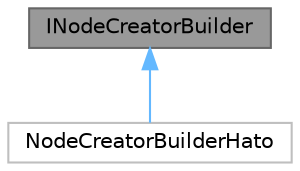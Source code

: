 digraph "INodeCreatorBuilder"
{
 // LATEX_PDF_SIZE
  bgcolor="transparent";
  edge [fontname=Helvetica,fontsize=10,labelfontname=Helvetica,labelfontsize=10];
  node [fontname=Helvetica,fontsize=10,shape=box,height=0.2,width=0.4];
  Node1 [id="Node000001",label="INodeCreatorBuilder",height=0.2,width=0.4,color="gray40", fillcolor="grey60", style="filled", fontcolor="black",tooltip="INodeCreatorを生成するためのビルダークラス"];
  Node1 -> Node2 [id="edge1_Node000001_Node000002",dir="back",color="steelblue1",style="solid",tooltip=" "];
  Node2 [id="Node000002",label="NodeCreatorBuilderHato",height=0.2,width=0.4,color="grey75", fillcolor="white", style="filled",URL="$class_node_creator_builder_hato.html",tooltip=" "];
}
